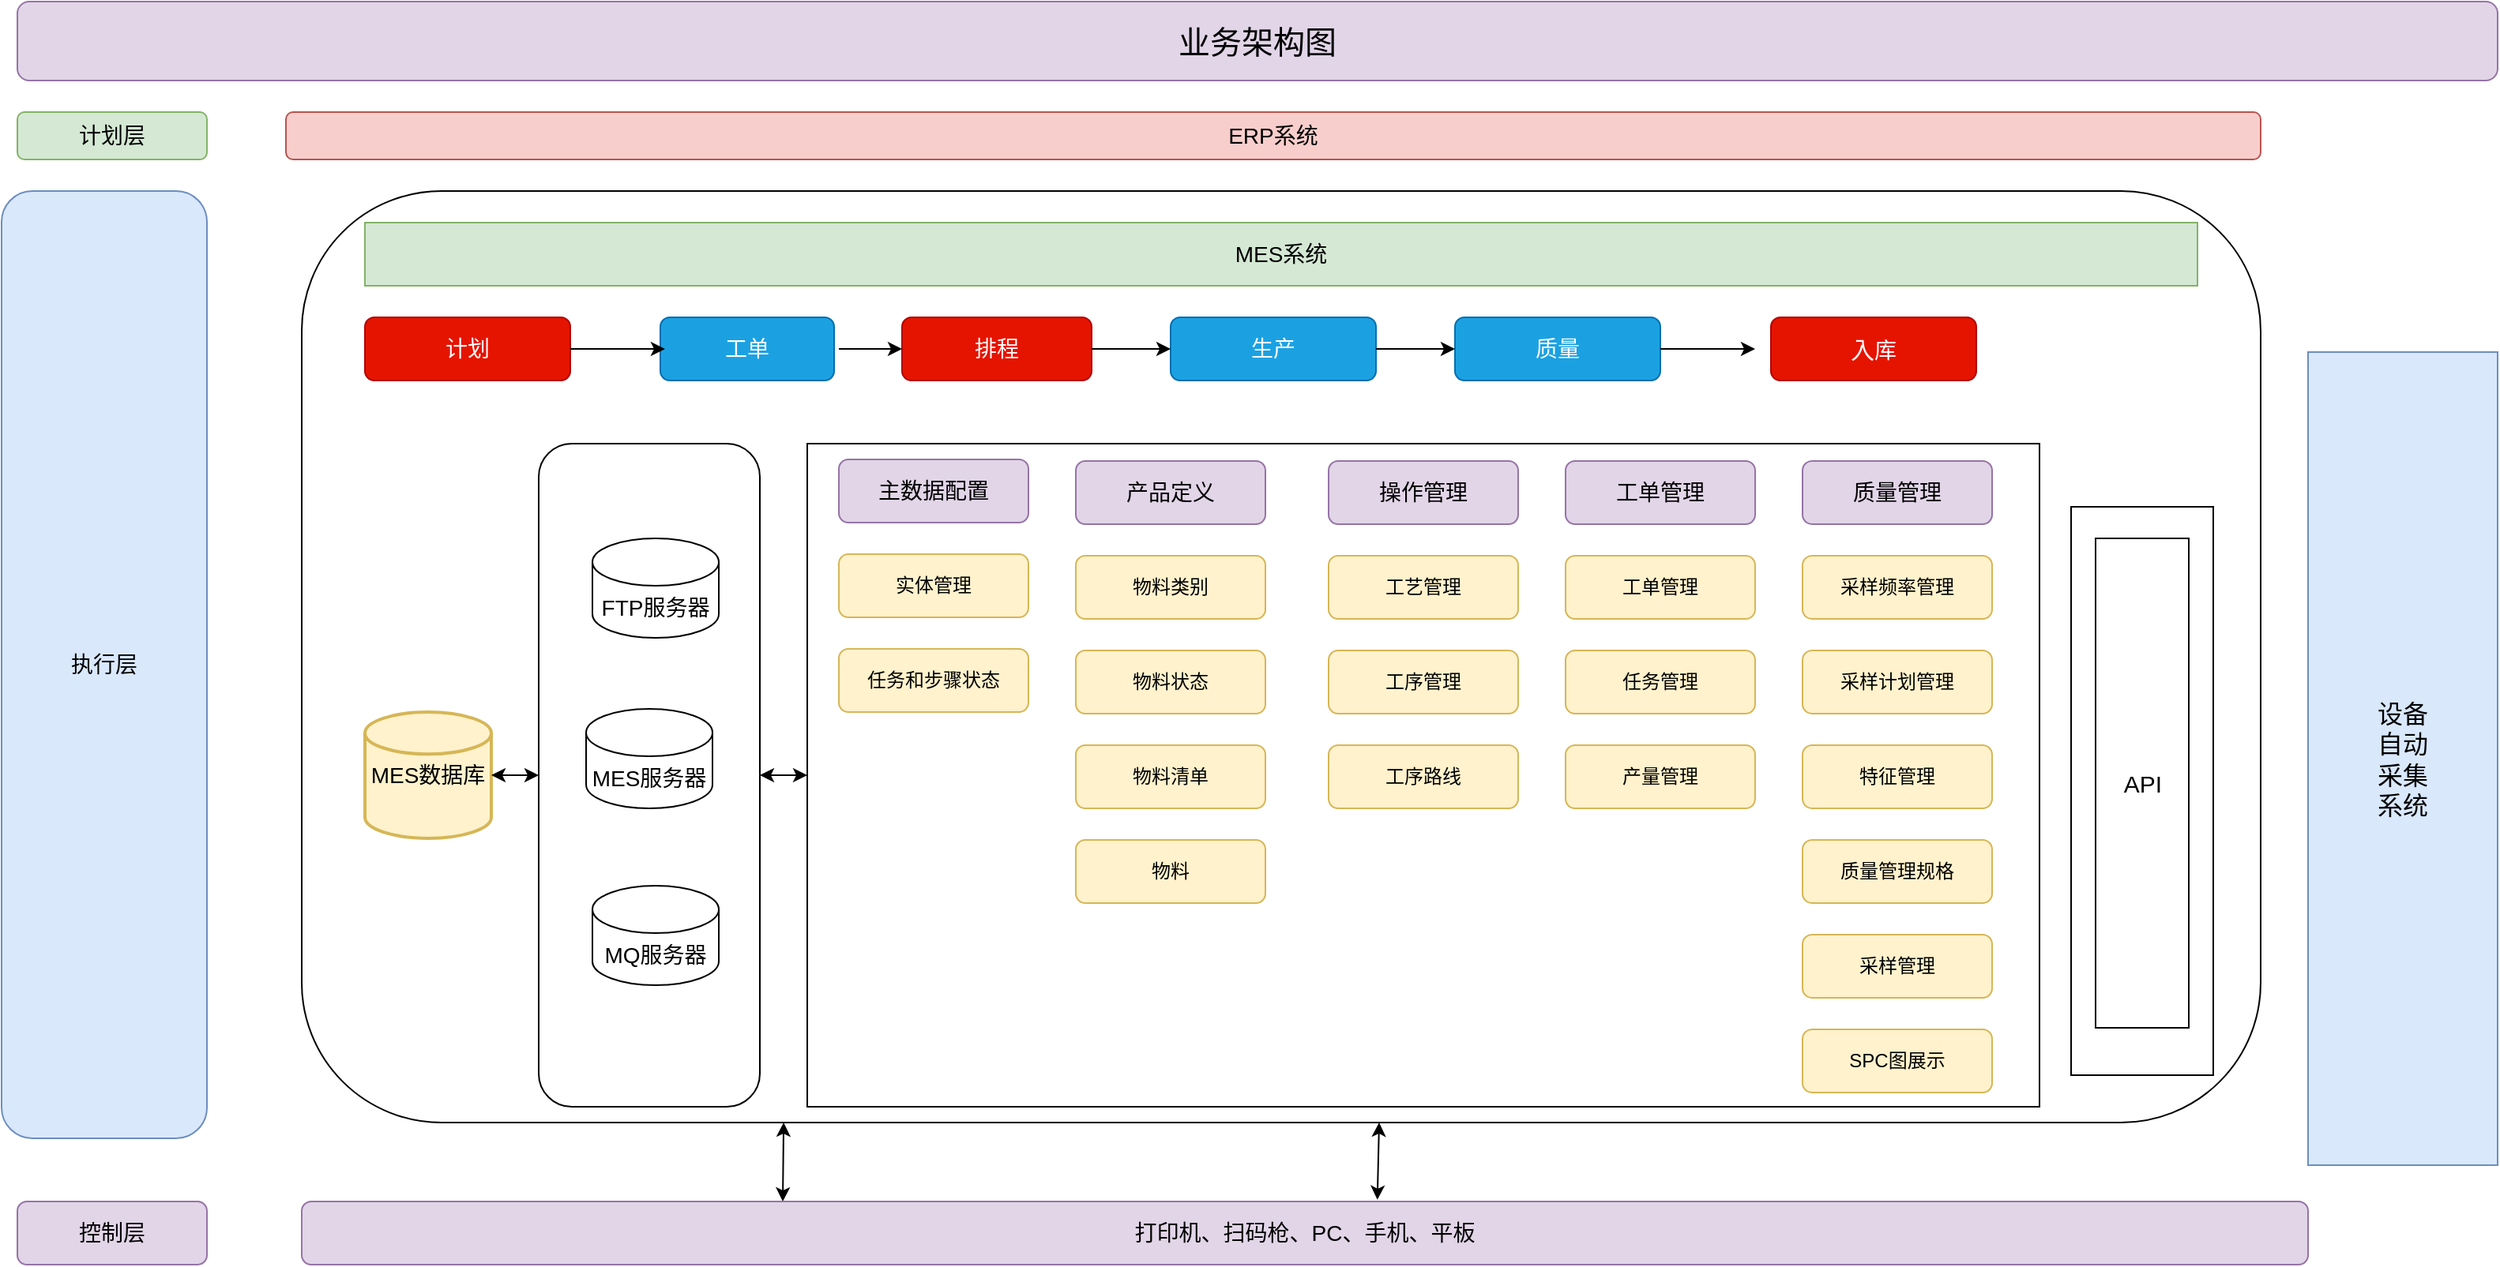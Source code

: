 <mxfile version="21.1.7" type="github">
  <diagram name="Page-1" id="OBGTPEjLsC2_r85CB87B">
    <mxGraphModel dx="2077" dy="1916" grid="1" gridSize="10" guides="1" tooltips="1" connect="1" arrows="1" fold="1" page="1" pageScale="1" pageWidth="827" pageHeight="1169" math="0" shadow="0">
      <root>
        <mxCell id="0" />
        <mxCell id="1" parent="0" />
        <mxCell id="u32UJrwmcc9qqT0s-enV-2" value="&lt;font style=&quot;font-size: 14px;&quot;&gt;执行层&lt;/font&gt;" style="rounded=1;whiteSpace=wrap;html=1;fillColor=#dae8fc;strokeColor=#6c8ebf;" vertex="1" parent="1">
          <mxGeometry y="10" width="130" height="600" as="geometry" />
        </mxCell>
        <mxCell id="u32UJrwmcc9qqT0s-enV-40" value="&lt;font style=&quot;font-size: 14px;&quot;&gt;ERP系统&lt;/font&gt;" style="rounded=1;whiteSpace=wrap;html=1;fillColor=#f8cecc;strokeColor=#b85450;" vertex="1" parent="1">
          <mxGeometry x="180" y="-40" width="1250" height="30" as="geometry" />
        </mxCell>
        <mxCell id="u32UJrwmcc9qqT0s-enV-41" value="&lt;font style=&quot;font-size: 14px;&quot;&gt;计划层&lt;/font&gt;" style="rounded=1;whiteSpace=wrap;html=1;fillColor=#d5e8d4;strokeColor=#82b366;" vertex="1" parent="1">
          <mxGeometry x="10" y="-40" width="120" height="30" as="geometry" />
        </mxCell>
        <mxCell id="u32UJrwmcc9qqT0s-enV-77" value="&lt;font style=&quot;font-size: 16px;&quot;&gt;设备&lt;br&gt;自动&lt;br&gt;采集&lt;br&gt;系统&lt;/font&gt;" style="rounded=0;whiteSpace=wrap;html=1;fillColor=#dae8fc;strokeColor=#6c8ebf;" vertex="1" parent="1">
          <mxGeometry x="1460" y="112" width="120" height="515" as="geometry" />
        </mxCell>
        <mxCell id="u32UJrwmcc9qqT0s-enV-108" value="" style="rounded=1;whiteSpace=wrap;html=1;" vertex="1" parent="1">
          <mxGeometry x="190" y="10" width="1240" height="590" as="geometry" />
        </mxCell>
        <mxCell id="u32UJrwmcc9qqT0s-enV-109" value="&lt;font style=&quot;font-size: 14px;&quot;&gt;MES数据库&lt;/font&gt;" style="strokeWidth=2;html=1;shape=mxgraph.flowchart.database;whiteSpace=wrap;fillColor=#fff2cc;strokeColor=#d6b656;" vertex="1" parent="1">
          <mxGeometry x="230" y="340" width="80" height="80" as="geometry" />
        </mxCell>
        <mxCell id="u32UJrwmcc9qqT0s-enV-110" value="&lt;font style=&quot;font-size: 14px;&quot;&gt;计划&lt;/font&gt;" style="rounded=1;whiteSpace=wrap;html=1;fillColor=#e51400;strokeColor=#B20000;fontColor=#ffffff;" vertex="1" parent="1">
          <mxGeometry x="230" y="90" width="130" height="40" as="geometry" />
        </mxCell>
        <mxCell id="u32UJrwmcc9qqT0s-enV-111" value="&lt;font style=&quot;font-size: 14px;&quot;&gt;工单&lt;/font&gt;" style="rounded=1;whiteSpace=wrap;html=1;fillColor=#1ba1e2;strokeColor=#006EAF;fontColor=#ffffff;" vertex="1" parent="1">
          <mxGeometry x="417" y="90" width="110" height="40" as="geometry" />
        </mxCell>
        <mxCell id="u32UJrwmcc9qqT0s-enV-112" value="&lt;font style=&quot;font-size: 14px;&quot;&gt;排程&lt;/font&gt;" style="rounded=1;whiteSpace=wrap;html=1;fillColor=#e51400;strokeColor=#B20000;fontColor=#ffffff;" vertex="1" parent="1">
          <mxGeometry x="570" y="90" width="120" height="40" as="geometry" />
        </mxCell>
        <mxCell id="u32UJrwmcc9qqT0s-enV-113" value="&lt;font style=&quot;font-size: 14px;&quot;&gt;生产&lt;/font&gt;" style="rounded=1;whiteSpace=wrap;html=1;fillColor=#1ba1e2;strokeColor=#006EAF;fontColor=#ffffff;" vertex="1" parent="1">
          <mxGeometry x="740" y="90" width="130" height="40" as="geometry" />
        </mxCell>
        <mxCell id="u32UJrwmcc9qqT0s-enV-114" value="&lt;font style=&quot;font-size: 15px;&quot;&gt;入&lt;/font&gt;&lt;font style=&quot;font-size: 14px;&quot;&gt;库&lt;/font&gt;" style="rounded=1;whiteSpace=wrap;html=1;fillColor=#e51400;strokeColor=#B20000;fontColor=#ffffff;" vertex="1" parent="1">
          <mxGeometry x="1120" y="90" width="130" height="40" as="geometry" />
        </mxCell>
        <mxCell id="u32UJrwmcc9qqT0s-enV-115" value="&lt;font style=&quot;font-size: 14px;&quot;&gt;质量&lt;/font&gt;" style="rounded=1;whiteSpace=wrap;html=1;fillColor=#1ba1e2;strokeColor=#006EAF;fontColor=#ffffff;" vertex="1" parent="1">
          <mxGeometry x="920" y="90" width="130" height="40" as="geometry" />
        </mxCell>
        <mxCell id="u32UJrwmcc9qqT0s-enV-116" value="" style="endArrow=classic;html=1;rounded=0;entryX=0.027;entryY=0.5;entryDx=0;entryDy=0;entryPerimeter=0;" edge="1" parent="1" target="u32UJrwmcc9qqT0s-enV-111">
          <mxGeometry width="50" height="50" relative="1" as="geometry">
            <mxPoint x="360" y="110" as="sourcePoint" />
            <mxPoint x="410" y="110" as="targetPoint" />
          </mxGeometry>
        </mxCell>
        <mxCell id="u32UJrwmcc9qqT0s-enV-117" value="" style="endArrow=classic;html=1;rounded=0;entryX=0;entryY=0.5;entryDx=0;entryDy=0;" edge="1" parent="1" target="u32UJrwmcc9qqT0s-enV-112">
          <mxGeometry width="50" height="50" relative="1" as="geometry">
            <mxPoint x="530" y="110" as="sourcePoint" />
            <mxPoint x="580" y="60" as="targetPoint" />
          </mxGeometry>
        </mxCell>
        <mxCell id="u32UJrwmcc9qqT0s-enV-118" value="" style="endArrow=classic;html=1;rounded=0;entryX=0;entryY=0.5;entryDx=0;entryDy=0;" edge="1" parent="1" target="u32UJrwmcc9qqT0s-enV-113">
          <mxGeometry width="50" height="50" relative="1" as="geometry">
            <mxPoint x="690" y="110" as="sourcePoint" />
            <mxPoint x="740" y="60" as="targetPoint" />
          </mxGeometry>
        </mxCell>
        <mxCell id="u32UJrwmcc9qqT0s-enV-119" value="" style="endArrow=classic;html=1;rounded=0;entryX=0;entryY=0.5;entryDx=0;entryDy=0;" edge="1" parent="1" target="u32UJrwmcc9qqT0s-enV-115">
          <mxGeometry width="50" height="50" relative="1" as="geometry">
            <mxPoint x="870" y="110" as="sourcePoint" />
            <mxPoint x="920" y="60" as="targetPoint" />
          </mxGeometry>
        </mxCell>
        <mxCell id="u32UJrwmcc9qqT0s-enV-120" value="" style="endArrow=classic;html=1;rounded=0;" edge="1" parent="1">
          <mxGeometry width="50" height="50" relative="1" as="geometry">
            <mxPoint x="1050" y="110" as="sourcePoint" />
            <mxPoint x="1110" y="110" as="targetPoint" />
          </mxGeometry>
        </mxCell>
        <mxCell id="u32UJrwmcc9qqT0s-enV-121" value="" style="rounded=1;whiteSpace=wrap;html=1;" vertex="1" parent="1">
          <mxGeometry x="340" y="170" width="140" height="420" as="geometry" />
        </mxCell>
        <mxCell id="u32UJrwmcc9qqT0s-enV-122" value="&lt;font style=&quot;font-size: 14px;&quot;&gt;MES服务器&lt;/font&gt;" style="shape=cylinder3;whiteSpace=wrap;html=1;boundedLbl=1;backgroundOutline=1;size=15;" vertex="1" parent="1">
          <mxGeometry x="370" y="338" width="80" height="63" as="geometry" />
        </mxCell>
        <mxCell id="u32UJrwmcc9qqT0s-enV-123" value="&lt;font style=&quot;font-size: 14px;&quot;&gt;MQ服务器&lt;/font&gt;" style="shape=cylinder3;whiteSpace=wrap;html=1;boundedLbl=1;backgroundOutline=1;size=15;" vertex="1" parent="1">
          <mxGeometry x="374" y="450" width="80" height="63" as="geometry" />
        </mxCell>
        <mxCell id="u32UJrwmcc9qqT0s-enV-124" value="&lt;font style=&quot;font-size: 14px;&quot;&gt;FTP服务器&lt;/font&gt;" style="shape=cylinder3;whiteSpace=wrap;html=1;boundedLbl=1;backgroundOutline=1;size=15;" vertex="1" parent="1">
          <mxGeometry x="374" y="230" width="80" height="63" as="geometry" />
        </mxCell>
        <mxCell id="u32UJrwmcc9qqT0s-enV-125" value="" style="rounded=0;whiteSpace=wrap;html=1;" vertex="1" parent="1">
          <mxGeometry x="1310" y="210" width="90" height="360" as="geometry" />
        </mxCell>
        <mxCell id="u32UJrwmcc9qqT0s-enV-126" value="&lt;div&gt;&lt;font style=&quot;font-size: 15px;&quot;&gt;API&lt;/font&gt;&lt;/div&gt;" style="rounded=0;whiteSpace=wrap;html=1;" vertex="1" parent="1">
          <mxGeometry x="1325.5" y="230" width="59" height="310" as="geometry" />
        </mxCell>
        <mxCell id="u32UJrwmcc9qqT0s-enV-127" value="" style="rounded=0;whiteSpace=wrap;html=1;" vertex="1" parent="1">
          <mxGeometry x="510" y="170" width="780" height="420" as="geometry" />
        </mxCell>
        <mxCell id="u32UJrwmcc9qqT0s-enV-128" value="&lt;font style=&quot;font-size: 14px;&quot;&gt;主数据配置&lt;/font&gt;" style="rounded=1;whiteSpace=wrap;html=1;fillColor=#e1d5e7;strokeColor=#9673a6;" vertex="1" parent="1">
          <mxGeometry x="530" y="180" width="120" height="40" as="geometry" />
        </mxCell>
        <mxCell id="u32UJrwmcc9qqT0s-enV-129" value="任务和步骤状态" style="rounded=1;whiteSpace=wrap;html=1;fillColor=#fff2cc;strokeColor=#d6b656;" vertex="1" parent="1">
          <mxGeometry x="530" y="300" width="120" height="40" as="geometry" />
        </mxCell>
        <mxCell id="u32UJrwmcc9qqT0s-enV-130" value="&lt;font style=&quot;font-size: 14px;&quot;&gt;产品定义&lt;/font&gt;" style="rounded=1;whiteSpace=wrap;html=1;fillColor=#e1d5e7;strokeColor=#9673a6;" vertex="1" parent="1">
          <mxGeometry x="680" y="181" width="120" height="40" as="geometry" />
        </mxCell>
        <mxCell id="u32UJrwmcc9qqT0s-enV-131" value="物料类别" style="rounded=1;whiteSpace=wrap;html=1;fillColor=#fff2cc;strokeColor=#d6b656;" vertex="1" parent="1">
          <mxGeometry x="680" y="241" width="120" height="40" as="geometry" />
        </mxCell>
        <mxCell id="u32UJrwmcc9qqT0s-enV-132" value="物料状态" style="rounded=1;whiteSpace=wrap;html=1;fillColor=#fff2cc;strokeColor=#d6b656;" vertex="1" parent="1">
          <mxGeometry x="680" y="301" width="120" height="40" as="geometry" />
        </mxCell>
        <mxCell id="u32UJrwmcc9qqT0s-enV-133" value="物料" style="rounded=1;whiteSpace=wrap;html=1;fillColor=#fff2cc;strokeColor=#d6b656;" vertex="1" parent="1">
          <mxGeometry x="680" y="421" width="120" height="40" as="geometry" />
        </mxCell>
        <mxCell id="u32UJrwmcc9qqT0s-enV-134" value="物料清单" style="rounded=1;whiteSpace=wrap;html=1;fillColor=#fff2cc;strokeColor=#d6b656;" vertex="1" parent="1">
          <mxGeometry x="680" y="361" width="120" height="40" as="geometry" />
        </mxCell>
        <mxCell id="u32UJrwmcc9qqT0s-enV-135" value="&lt;font style=&quot;font-size: 14px;&quot;&gt;操作管理&lt;/font&gt;" style="rounded=1;whiteSpace=wrap;html=1;fillColor=#e1d5e7;strokeColor=#9673a6;" vertex="1" parent="1">
          <mxGeometry x="840" y="181" width="120" height="40" as="geometry" />
        </mxCell>
        <mxCell id="u32UJrwmcc9qqT0s-enV-136" value="工艺管理" style="rounded=1;whiteSpace=wrap;html=1;fillColor=#fff2cc;strokeColor=#d6b656;" vertex="1" parent="1">
          <mxGeometry x="840" y="241" width="120" height="40" as="geometry" />
        </mxCell>
        <mxCell id="u32UJrwmcc9qqT0s-enV-137" value="工序管理" style="rounded=1;whiteSpace=wrap;html=1;fillColor=#fff2cc;strokeColor=#d6b656;" vertex="1" parent="1">
          <mxGeometry x="840" y="301" width="120" height="40" as="geometry" />
        </mxCell>
        <mxCell id="u32UJrwmcc9qqT0s-enV-138" value="&lt;font style=&quot;font-size: 14px;&quot;&gt;工单管理&lt;/font&gt;" style="rounded=1;whiteSpace=wrap;html=1;fillColor=#e1d5e7;strokeColor=#9673a6;" vertex="1" parent="1">
          <mxGeometry x="990" y="181" width="120" height="40" as="geometry" />
        </mxCell>
        <mxCell id="u32UJrwmcc9qqT0s-enV-139" value="工单管理" style="rounded=1;whiteSpace=wrap;html=1;fillColor=#fff2cc;strokeColor=#d6b656;" vertex="1" parent="1">
          <mxGeometry x="990" y="241" width="120" height="40" as="geometry" />
        </mxCell>
        <mxCell id="u32UJrwmcc9qqT0s-enV-140" value="任务管理" style="rounded=1;whiteSpace=wrap;html=1;fillColor=#fff2cc;strokeColor=#d6b656;" vertex="1" parent="1">
          <mxGeometry x="990" y="301" width="120" height="40" as="geometry" />
        </mxCell>
        <mxCell id="u32UJrwmcc9qqT0s-enV-141" value="产量管理" style="rounded=1;whiteSpace=wrap;html=1;fillColor=#fff2cc;strokeColor=#d6b656;" vertex="1" parent="1">
          <mxGeometry x="990" y="361" width="120" height="40" as="geometry" />
        </mxCell>
        <mxCell id="u32UJrwmcc9qqT0s-enV-142" value="&lt;font style=&quot;font-size: 14px;&quot;&gt;质量管理&lt;/font&gt;" style="rounded=1;whiteSpace=wrap;html=1;fillColor=#e1d5e7;strokeColor=#9673a6;" vertex="1" parent="1">
          <mxGeometry x="1140" y="181" width="120" height="40" as="geometry" />
        </mxCell>
        <mxCell id="u32UJrwmcc9qqT0s-enV-143" value="采样频率管理" style="rounded=1;whiteSpace=wrap;html=1;fillColor=#fff2cc;strokeColor=#d6b656;" vertex="1" parent="1">
          <mxGeometry x="1140" y="241" width="120" height="40" as="geometry" />
        </mxCell>
        <mxCell id="u32UJrwmcc9qqT0s-enV-144" value="采样计划管理" style="rounded=1;whiteSpace=wrap;html=1;fillColor=#fff2cc;strokeColor=#d6b656;" vertex="1" parent="1">
          <mxGeometry x="1140" y="301" width="120" height="40" as="geometry" />
        </mxCell>
        <mxCell id="u32UJrwmcc9qqT0s-enV-145" value="特征管理" style="rounded=1;whiteSpace=wrap;html=1;fillColor=#fff2cc;strokeColor=#d6b656;" vertex="1" parent="1">
          <mxGeometry x="1140" y="361" width="120" height="40" as="geometry" />
        </mxCell>
        <mxCell id="u32UJrwmcc9qqT0s-enV-146" value="质量管理规格" style="rounded=1;whiteSpace=wrap;html=1;fillColor=#fff2cc;strokeColor=#d6b656;" vertex="1" parent="1">
          <mxGeometry x="1140" y="421" width="120" height="40" as="geometry" />
        </mxCell>
        <mxCell id="u32UJrwmcc9qqT0s-enV-147" value="采样管理" style="rounded=1;whiteSpace=wrap;html=1;fillColor=#fff2cc;strokeColor=#d6b656;" vertex="1" parent="1">
          <mxGeometry x="1140" y="481" width="120" height="40" as="geometry" />
        </mxCell>
        <mxCell id="u32UJrwmcc9qqT0s-enV-148" value="SPC图展示" style="rounded=1;whiteSpace=wrap;html=1;fillColor=#fff2cc;strokeColor=#d6b656;" vertex="1" parent="1">
          <mxGeometry x="1140" y="541" width="120" height="40" as="geometry" />
        </mxCell>
        <mxCell id="u32UJrwmcc9qqT0s-enV-149" value="实体管理" style="rounded=1;whiteSpace=wrap;html=1;fillColor=#fff2cc;strokeColor=#d6b656;" vertex="1" parent="1">
          <mxGeometry x="530" y="240" width="120" height="40" as="geometry" />
        </mxCell>
        <mxCell id="u32UJrwmcc9qqT0s-enV-150" style="edgeStyle=orthogonalEdgeStyle;rounded=0;orthogonalLoop=1;jettySize=auto;html=1;exitX=0.5;exitY=1;exitDx=0;exitDy=0;" edge="1" parent="1" source="u32UJrwmcc9qqT0s-enV-141" target="u32UJrwmcc9qqT0s-enV-141">
          <mxGeometry relative="1" as="geometry" />
        </mxCell>
        <mxCell id="u32UJrwmcc9qqT0s-enV-151" value="工序路线" style="rounded=1;whiteSpace=wrap;html=1;fillColor=#fff2cc;strokeColor=#d6b656;" vertex="1" parent="1">
          <mxGeometry x="840" y="361" width="120" height="40" as="geometry" />
        </mxCell>
        <mxCell id="u32UJrwmcc9qqT0s-enV-157" value="" style="endArrow=classic;startArrow=classic;html=1;rounded=0;exitX=0.25;exitY=0;exitDx=0;exitDy=0;entryX=0.246;entryY=1;entryDx=0;entryDy=0;entryPerimeter=0;" edge="1" parent="1" target="u32UJrwmcc9qqT0s-enV-108">
          <mxGeometry width="50" height="50" relative="1" as="geometry">
            <mxPoint x="494.5" y="650" as="sourcePoint" />
            <mxPoint x="487" y="600" as="targetPoint" />
          </mxGeometry>
        </mxCell>
        <mxCell id="u32UJrwmcc9qqT0s-enV-158" value="" style="endArrow=classic;startArrow=classic;html=1;rounded=0;exitX=0.544;exitY=-0.028;exitDx=0;exitDy=0;entryX=0.55;entryY=1;entryDx=0;entryDy=0;entryPerimeter=0;exitPerimeter=0;" edge="1" parent="1" target="u32UJrwmcc9qqT0s-enV-108">
          <mxGeometry width="50" height="50" relative="1" as="geometry">
            <mxPoint x="870.88" y="648.88" as="sourcePoint" />
            <mxPoint x="505" y="610" as="targetPoint" />
            <Array as="points" />
          </mxGeometry>
        </mxCell>
        <mxCell id="u32UJrwmcc9qqT0s-enV-161" value="" style="endArrow=classic;startArrow=classic;html=1;rounded=0;entryX=0;entryY=0.5;entryDx=0;entryDy=0;" edge="1" parent="1" target="u32UJrwmcc9qqT0s-enV-121">
          <mxGeometry width="50" height="50" relative="1" as="geometry">
            <mxPoint x="310" y="380" as="sourcePoint" />
            <mxPoint x="360" y="330" as="targetPoint" />
          </mxGeometry>
        </mxCell>
        <mxCell id="u32UJrwmcc9qqT0s-enV-162" value="" style="endArrow=classic;startArrow=classic;html=1;rounded=0;entryX=0;entryY=0.5;entryDx=0;entryDy=0;" edge="1" parent="1" target="u32UJrwmcc9qqT0s-enV-127">
          <mxGeometry width="50" height="50" relative="1" as="geometry">
            <mxPoint x="480" y="380" as="sourcePoint" />
            <mxPoint x="530" y="330" as="targetPoint" />
          </mxGeometry>
        </mxCell>
        <mxCell id="u32UJrwmcc9qqT0s-enV-164" value="&lt;font style=&quot;font-size: 14px;&quot;&gt;MES系统&lt;/font&gt;" style="rounded=0;whiteSpace=wrap;html=1;fillColor=#d5e8d4;strokeColor=#82b366;" vertex="1" parent="1">
          <mxGeometry x="230" y="30" width="1160" height="40" as="geometry" />
        </mxCell>
        <mxCell id="u32UJrwmcc9qqT0s-enV-165" value="&lt;font style=&quot;font-size: 14px;&quot;&gt;控制层&lt;/font&gt;" style="rounded=1;whiteSpace=wrap;html=1;fillColor=#e1d5e7;strokeColor=#9673a6;" vertex="1" parent="1">
          <mxGeometry x="10" y="650" width="120" height="40" as="geometry" />
        </mxCell>
        <mxCell id="u32UJrwmcc9qqT0s-enV-166" value="&lt;font style=&quot;font-size: 14px;&quot;&gt;打印机、扫码枪、PC、手机、平板&lt;/font&gt;" style="rounded=1;whiteSpace=wrap;html=1;fillColor=#e1d5e7;strokeColor=#9673a6;" vertex="1" parent="1">
          <mxGeometry x="190" y="650" width="1270" height="40" as="geometry" />
        </mxCell>
        <mxCell id="u32UJrwmcc9qqT0s-enV-167" value="&lt;font style=&quot;font-size: 20px;&quot;&gt;业务架构图&lt;/font&gt;" style="rounded=1;whiteSpace=wrap;html=1;fillColor=#e1d5e7;strokeColor=#9673a6;" vertex="1" parent="1">
          <mxGeometry x="10" y="-110" width="1570" height="50" as="geometry" />
        </mxCell>
      </root>
    </mxGraphModel>
  </diagram>
</mxfile>
